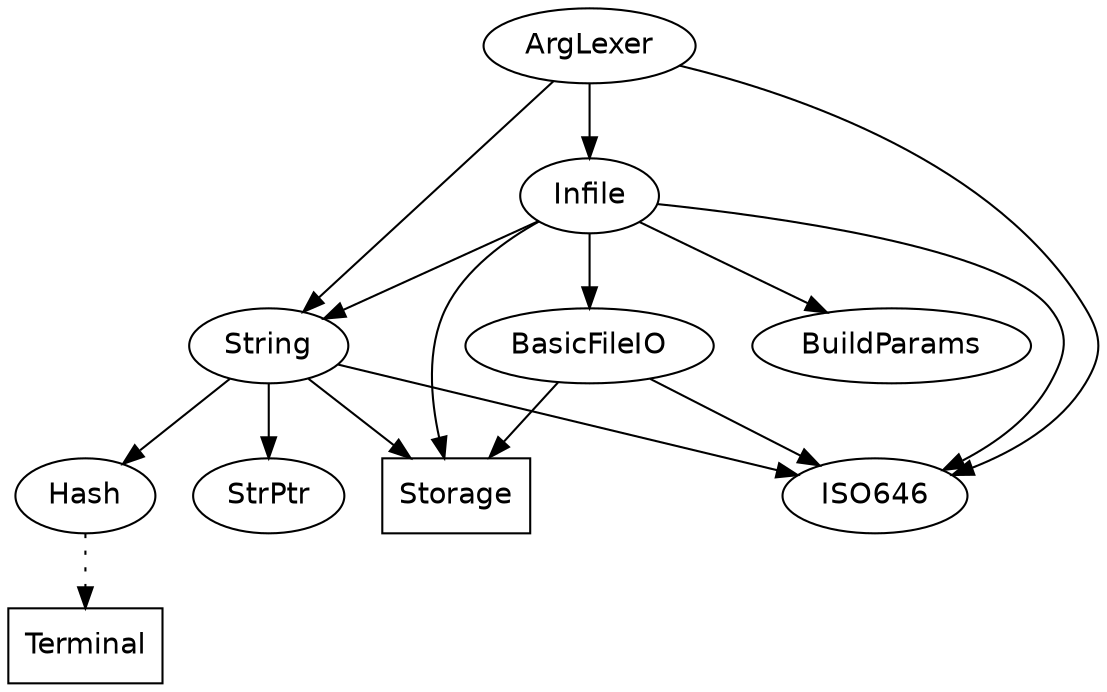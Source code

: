 digraph ArgLexerImports {
  node [fontname=helvetica];
  
  ArgLexer -> {
    Infile ISO646 String
  };
  
  Infile -> {
    BasicFileIO BuildParams ISO646 Storage String
  };
  
  BasicFileIO -> {
    ISO646 Storage
  };
  
  BuildParams; /* no dependencies */
  
  ISO646; /* no dependencies */
  
  Storage [shape=box]; /* stdlib */
  
  String -> {
    Hash ISO646 Storage StrPtr
  };
  
  edge [style=dotted];
  Hash -> {
    Terminal
  };
  edge [style=none];
  
  Terminal [shape=box]; /* stdlib */
  
  StrPtr; /* no dependencies */  
  
} /* ArgLexerImports */